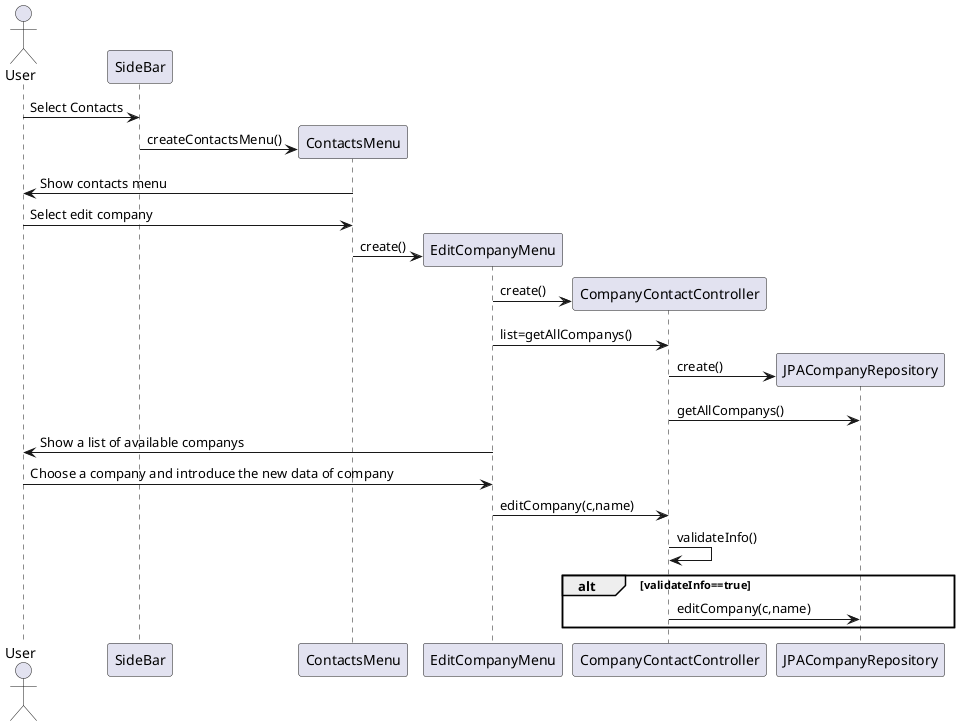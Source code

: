@startuml

actor User
participant SideBar as sb
participant ContactsMenu as menu
participant EditCompanyMenu as menuCompany
participant CompanyContactController as controller
participant JPACompanyRepository as repository

User->sb: Select Contacts
create menu
sb->menu: createContactsMenu()
menu->User: Show contacts menu

User->menu: Select edit company
create menuCompany
menu->menuCompany: create()
create controller
menuCompany->controller:create()
menuCompany->controller: list=getAllCompanys()
create repository
controller->repository:create()
controller->repository:getAllCompanys()
menuCompany->User:Show a list of available companys
User->menuCompany: Choose a company and introduce the new data of company
menuCompany->controller: editCompany(c,name)
controller->controller:validateInfo()
alt validateInfo==true
    controller->repository: editCompany(c,name)
end


@enduml
